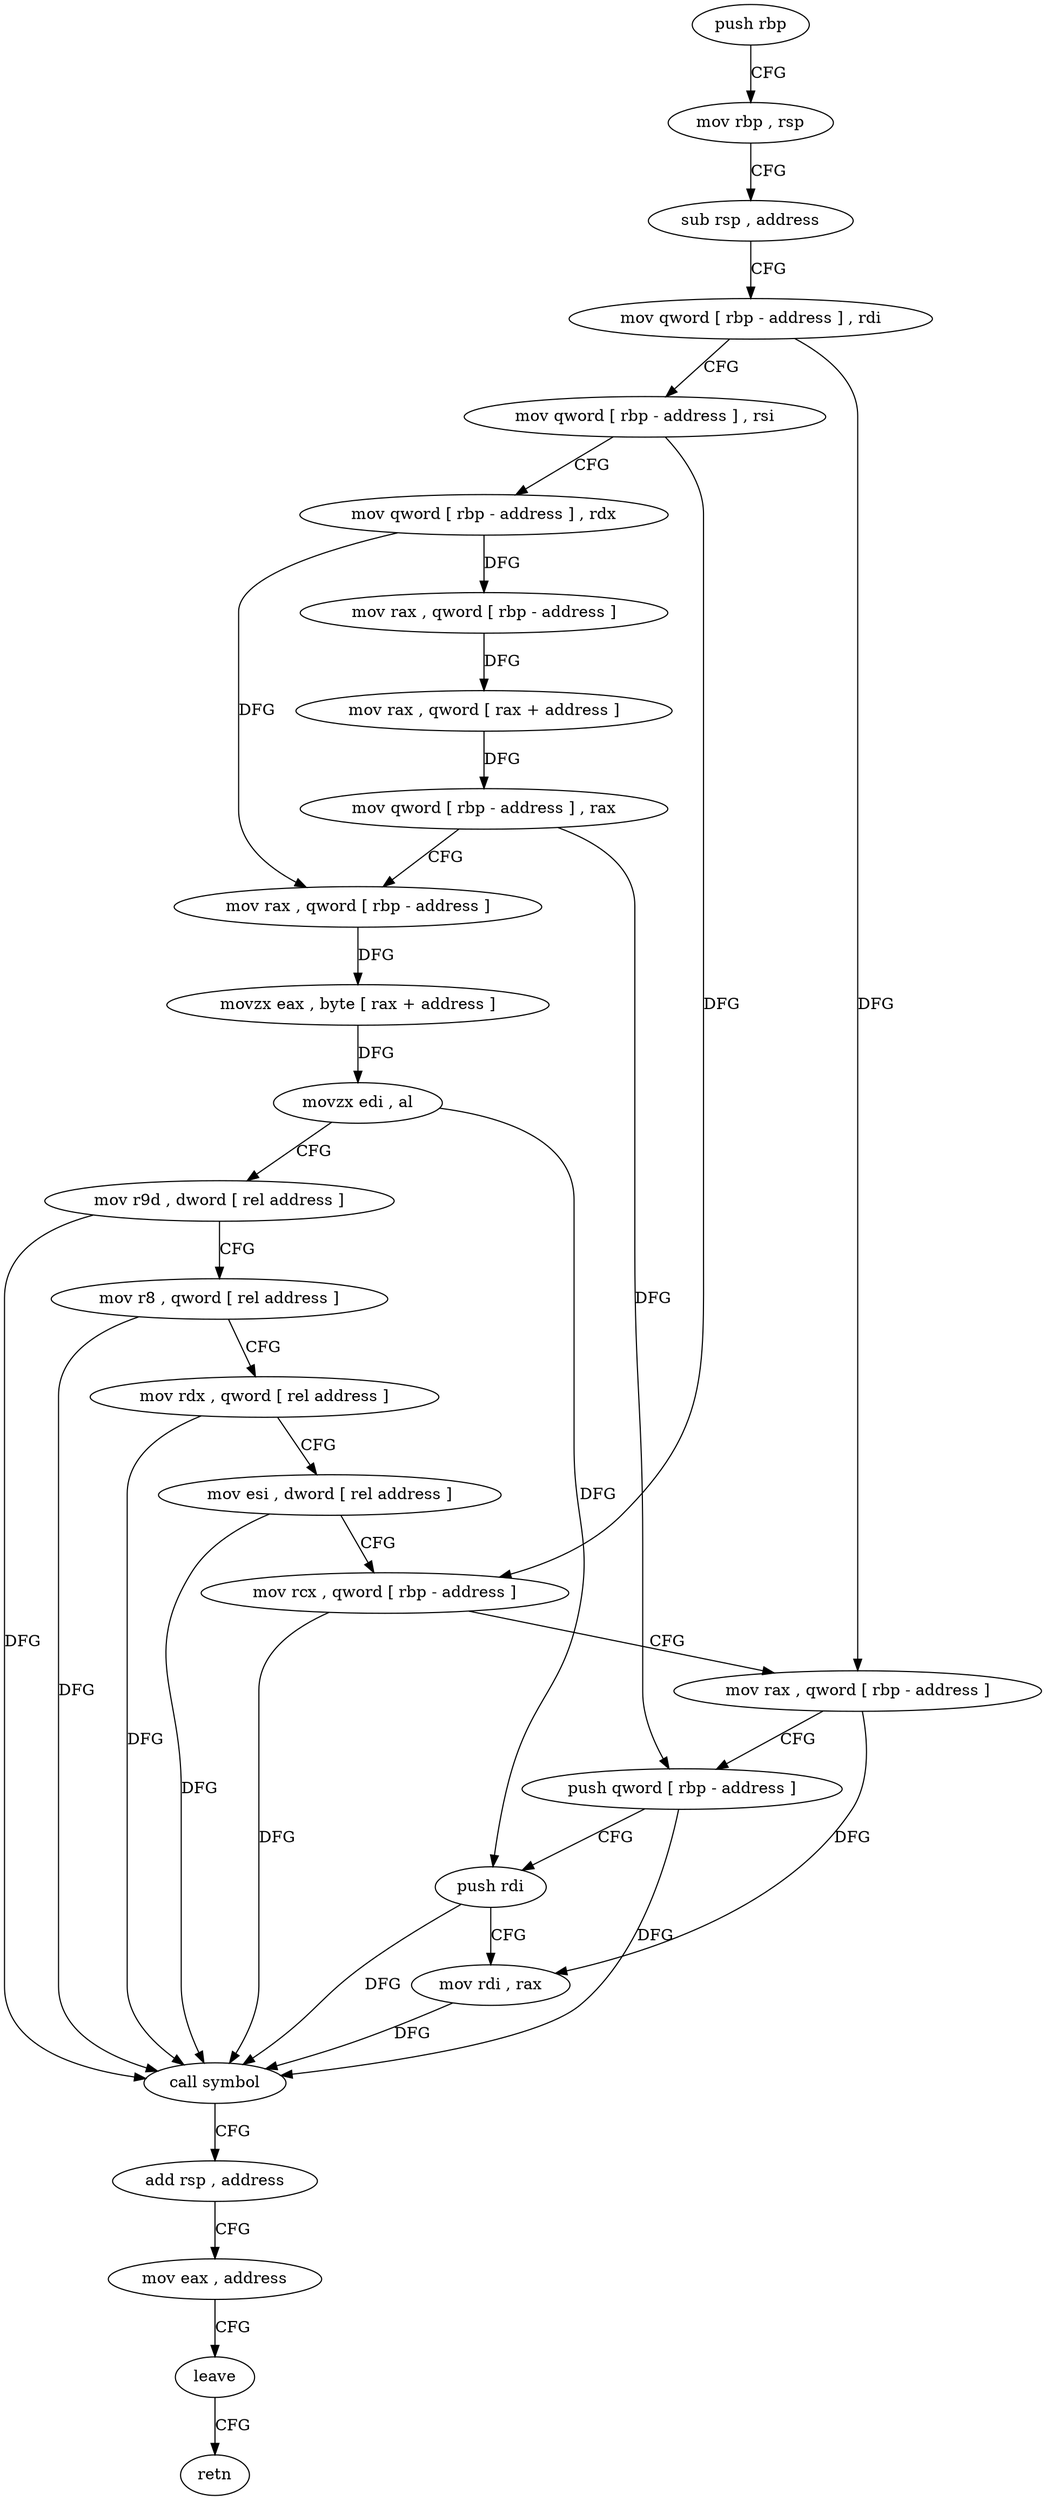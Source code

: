 digraph "func" {
"4216361" [label = "push rbp" ]
"4216362" [label = "mov rbp , rsp" ]
"4216365" [label = "sub rsp , address" ]
"4216369" [label = "mov qword [ rbp - address ] , rdi" ]
"4216373" [label = "mov qword [ rbp - address ] , rsi" ]
"4216377" [label = "mov qword [ rbp - address ] , rdx" ]
"4216381" [label = "mov rax , qword [ rbp - address ]" ]
"4216385" [label = "mov rax , qword [ rax + address ]" ]
"4216389" [label = "mov qword [ rbp - address ] , rax" ]
"4216393" [label = "mov rax , qword [ rbp - address ]" ]
"4216397" [label = "movzx eax , byte [ rax + address ]" ]
"4216401" [label = "movzx edi , al" ]
"4216404" [label = "mov r9d , dword [ rel address ]" ]
"4216411" [label = "mov r8 , qword [ rel address ]" ]
"4216418" [label = "mov rdx , qword [ rel address ]" ]
"4216425" [label = "mov esi , dword [ rel address ]" ]
"4216431" [label = "mov rcx , qword [ rbp - address ]" ]
"4216435" [label = "mov rax , qword [ rbp - address ]" ]
"4216439" [label = "push qword [ rbp - address ]" ]
"4216442" [label = "push rdi" ]
"4216443" [label = "mov rdi , rax" ]
"4216446" [label = "call symbol" ]
"4216451" [label = "add rsp , address" ]
"4216455" [label = "mov eax , address" ]
"4216460" [label = "leave" ]
"4216461" [label = "retn" ]
"4216361" -> "4216362" [ label = "CFG" ]
"4216362" -> "4216365" [ label = "CFG" ]
"4216365" -> "4216369" [ label = "CFG" ]
"4216369" -> "4216373" [ label = "CFG" ]
"4216369" -> "4216435" [ label = "DFG" ]
"4216373" -> "4216377" [ label = "CFG" ]
"4216373" -> "4216431" [ label = "DFG" ]
"4216377" -> "4216381" [ label = "DFG" ]
"4216377" -> "4216393" [ label = "DFG" ]
"4216381" -> "4216385" [ label = "DFG" ]
"4216385" -> "4216389" [ label = "DFG" ]
"4216389" -> "4216393" [ label = "CFG" ]
"4216389" -> "4216439" [ label = "DFG" ]
"4216393" -> "4216397" [ label = "DFG" ]
"4216397" -> "4216401" [ label = "DFG" ]
"4216401" -> "4216404" [ label = "CFG" ]
"4216401" -> "4216442" [ label = "DFG" ]
"4216404" -> "4216411" [ label = "CFG" ]
"4216404" -> "4216446" [ label = "DFG" ]
"4216411" -> "4216418" [ label = "CFG" ]
"4216411" -> "4216446" [ label = "DFG" ]
"4216418" -> "4216425" [ label = "CFG" ]
"4216418" -> "4216446" [ label = "DFG" ]
"4216425" -> "4216431" [ label = "CFG" ]
"4216425" -> "4216446" [ label = "DFG" ]
"4216431" -> "4216435" [ label = "CFG" ]
"4216431" -> "4216446" [ label = "DFG" ]
"4216435" -> "4216439" [ label = "CFG" ]
"4216435" -> "4216443" [ label = "DFG" ]
"4216439" -> "4216442" [ label = "CFG" ]
"4216439" -> "4216446" [ label = "DFG" ]
"4216442" -> "4216443" [ label = "CFG" ]
"4216442" -> "4216446" [ label = "DFG" ]
"4216443" -> "4216446" [ label = "DFG" ]
"4216446" -> "4216451" [ label = "CFG" ]
"4216451" -> "4216455" [ label = "CFG" ]
"4216455" -> "4216460" [ label = "CFG" ]
"4216460" -> "4216461" [ label = "CFG" ]
}
